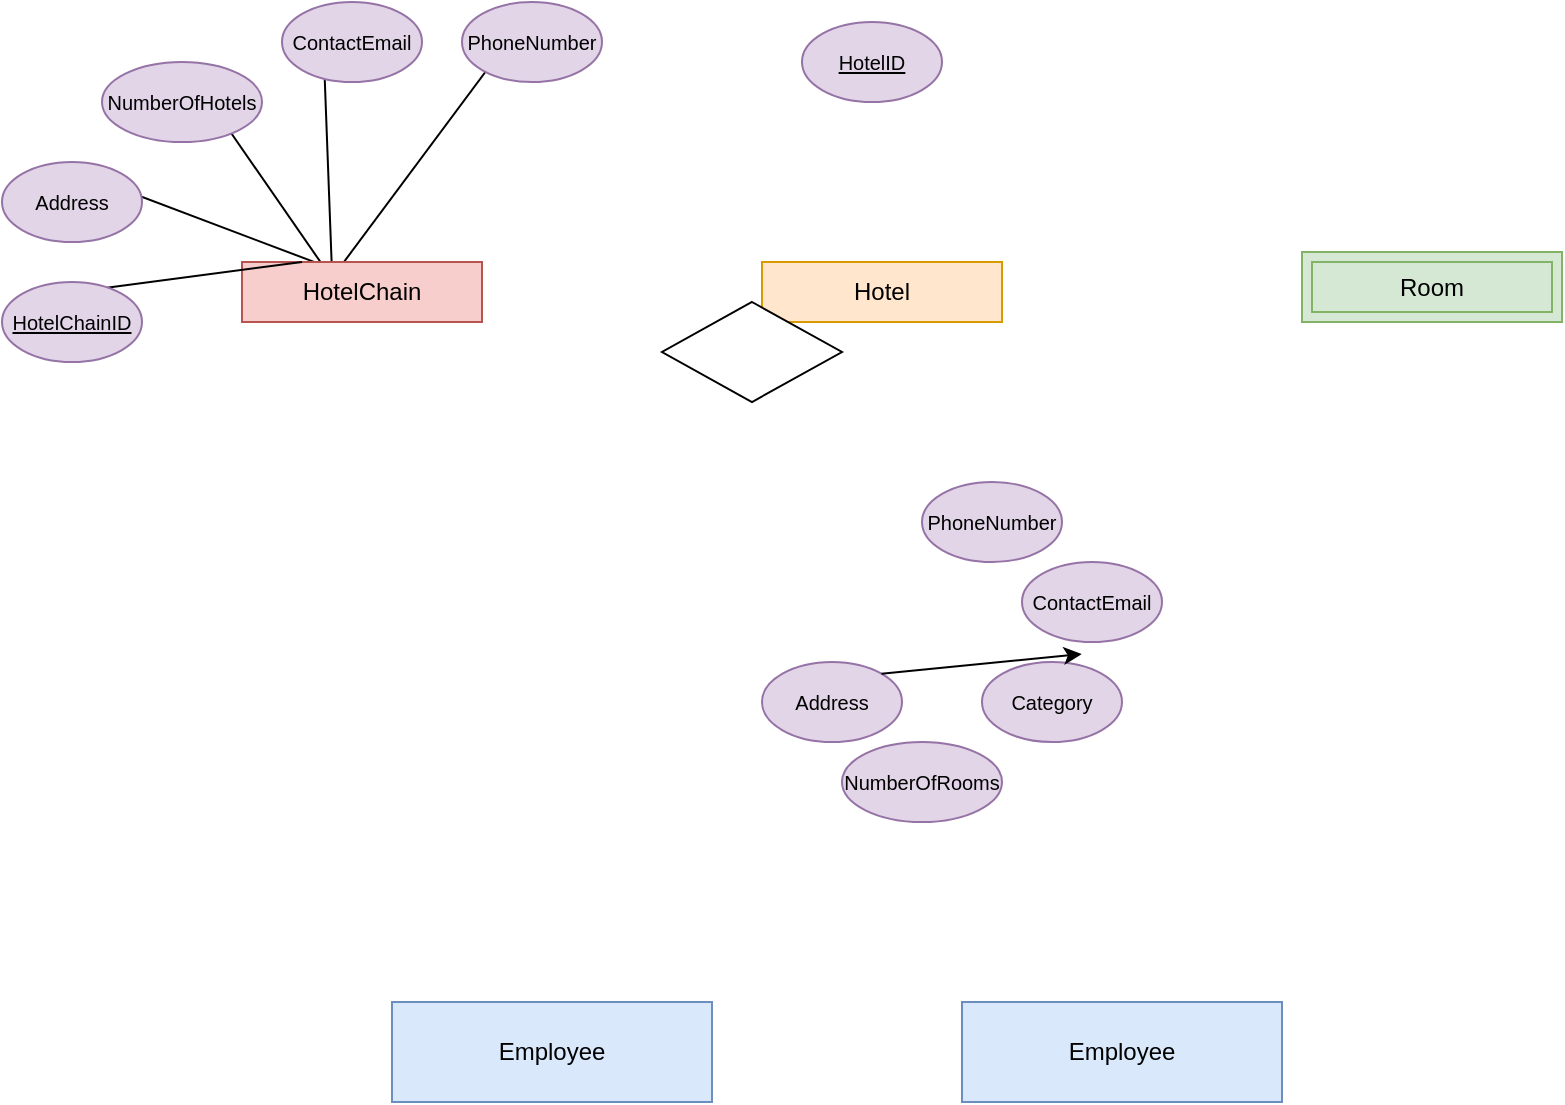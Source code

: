 <mxfile version="23.1.1" type="github">
  <diagram id="R2lEEEUBdFMjLlhIrx00" name="Page-1">
    <mxGraphModel dx="621" dy="449" grid="1" gridSize="10" guides="1" tooltips="1" connect="1" arrows="1" fold="1" page="1" pageScale="1" pageWidth="850" pageHeight="1100" math="0" shadow="0" extFonts="Permanent Marker^https://fonts.googleapis.com/css?family=Permanent+Marker">
      <root>
        <mxCell id="0" />
        <mxCell id="1" parent="0" />
        <mxCell id="n6qlhuI8QrUAEuEiPk_b-27" style="edgeStyle=none;orthogonalLoop=1;jettySize=auto;html=1;exitX=0.419;exitY=0.03;exitDx=0;exitDy=0;exitPerimeter=0;entryX=0.433;entryY=0.25;entryDx=0;entryDy=0;entryPerimeter=0;endArrow=none;endFill=0;" edge="1" parent="1" source="n6qlhuI8QrUAEuEiPk_b-12" target="n6qlhuI8QrUAEuEiPk_b-21">
          <mxGeometry relative="1" as="geometry" />
        </mxCell>
        <mxCell id="n6qlhuI8QrUAEuEiPk_b-26" style="edgeStyle=none;orthogonalLoop=1;jettySize=auto;html=1;exitX=0.374;exitY=0.065;exitDx=0;exitDy=0;exitPerimeter=0;entryX=0.29;entryY=0.25;entryDx=0;entryDy=0;entryPerimeter=0;endArrow=none;endFill=0;" edge="1" parent="1" source="n6qlhuI8QrUAEuEiPk_b-12" target="n6qlhuI8QrUAEuEiPk_b-20">
          <mxGeometry relative="1" as="geometry" />
        </mxCell>
        <mxCell id="n6qlhuI8QrUAEuEiPk_b-24" style="edgeStyle=none;orthogonalLoop=1;jettySize=auto;html=1;exitX=0.344;exitY=0.065;exitDx=0;exitDy=0;exitPerimeter=0;entryX=0.719;entryY=0.25;entryDx=0;entryDy=0;entryPerimeter=0;endArrow=none;endFill=0;" edge="1" parent="1" source="n6qlhuI8QrUAEuEiPk_b-12" target="n6qlhuI8QrUAEuEiPk_b-18">
          <mxGeometry relative="1" as="geometry" />
        </mxCell>
        <mxCell id="n6qlhuI8QrUAEuEiPk_b-25" style="edgeStyle=none;orthogonalLoop=1;jettySize=auto;html=1;exitX=0.5;exitY=1;exitDx=0;exitDy=0;exitPerimeter=0;entryX=0.5;entryY=0;entryDx=0;entryDy=0;endArrow=none;endFill=0;" edge="1" parent="1" source="n6qlhuI8QrUAEuEiPk_b-12" target="n6qlhuI8QrUAEuEiPk_b-19">
          <mxGeometry relative="1" as="geometry" />
        </mxCell>
        <mxCell id="n6qlhuI8QrUAEuEiPk_b-12" value="HotelChain" style="rounded=0;whiteSpace=wrap;html=1;fillColor=#f8cecc;strokeColor=#b85450;points=[[0,0,0,0,0],[0,0.25,0,0,0],[0,0.5,0,0,0],[0,0.75,0,0,0],[0,1,0,0,0],[0.25,0,0,0,0],[0.25,1,0,0,0],[0.5,0,0,0,0],[0.5,1,0,0,0],[0.75,0,0,0,0],[0.75,1,0,0,0],[1,0,0,0,0],[1,0.25,0,0,0],[1,0.5,0,0,0],[1,0.75,0,0,0],[1,1,0,0,0]];" vertex="1" parent="1">
          <mxGeometry x="140" y="180" width="120" height="30" as="geometry" />
        </mxCell>
        <mxCell id="n6qlhuI8QrUAEuEiPk_b-18" value="&lt;span style=&quot;font-size: 10px;&quot;&gt;Address&lt;br&gt;&lt;/span&gt;" style="ellipse;whiteSpace=wrap;html=1;fillColor=#e1d5e7;strokeColor=#9673a6;" vertex="1" parent="1">
          <mxGeometry x="20" y="130" width="70" height="40" as="geometry" />
        </mxCell>
        <mxCell id="n6qlhuI8QrUAEuEiPk_b-19" value="&lt;span style=&quot;font-size: 10px;&quot;&gt;NumberOfHotels&lt;br&gt;&lt;/span&gt;" style="ellipse;whiteSpace=wrap;html=1;fillColor=#e1d5e7;strokeColor=#9673a6;" vertex="1" parent="1">
          <mxGeometry x="70" y="80" width="80" height="40" as="geometry" />
        </mxCell>
        <mxCell id="n6qlhuI8QrUAEuEiPk_b-20" value="&lt;span style=&quot;font-size: 10px;&quot;&gt;ContactEmail&lt;br&gt;&lt;/span&gt;" style="ellipse;whiteSpace=wrap;html=1;fillColor=#e1d5e7;strokeColor=#9673a6;" vertex="1" parent="1">
          <mxGeometry x="160" y="50" width="70" height="40" as="geometry" />
        </mxCell>
        <mxCell id="n6qlhuI8QrUAEuEiPk_b-21" value="&lt;span style=&quot;font-size: 10px;&quot;&gt;PhoneNumber&lt;br&gt;&lt;/span&gt;" style="ellipse;whiteSpace=wrap;html=1;fillColor=#e1d5e7;strokeColor=#9673a6;" vertex="1" parent="1">
          <mxGeometry x="250" y="50" width="70" height="40" as="geometry" />
        </mxCell>
        <mxCell id="n6qlhuI8QrUAEuEiPk_b-23" style="edgeStyle=none;orthogonalLoop=1;jettySize=auto;html=1;exitX=0.25;exitY=0;exitDx=0;exitDy=0;exitPerimeter=0;endArrow=none;endFill=0;entryX=0.721;entryY=0.077;entryDx=0;entryDy=0;entryPerimeter=0;" edge="1" parent="1" source="n6qlhuI8QrUAEuEiPk_b-12" target="n6qlhuI8QrUAEuEiPk_b-13">
          <mxGeometry relative="1" as="geometry">
            <mxPoint x="140" y="330" as="targetPoint" />
          </mxGeometry>
        </mxCell>
        <mxCell id="n6qlhuI8QrUAEuEiPk_b-13" value="&lt;u&gt;&lt;font style=&quot;font-size: 10px;&quot;&gt;HotelChainID&lt;/font&gt;&lt;/u&gt;" style="ellipse;whiteSpace=wrap;html=1;fillColor=#e1d5e7;strokeColor=#9673a6;points=[[0,0,0,0,0],[0,0.5,0,0,0],[0,1,0,0,0],[0.5,0,0,0,0],[0.5,1,0,0,0],[1,0,0,0,0],[1,0.5,0,0,0],[1,1,0,0,0]];" vertex="1" parent="1">
          <mxGeometry x="20" y="190" width="70" height="40" as="geometry" />
        </mxCell>
        <mxCell id="n6qlhuI8QrUAEuEiPk_b-39" value="Hotel" style="rounded=0;whiteSpace=wrap;html=1;fillColor=#ffe6cc;strokeColor=#d79b00;points=[[0,0,0,0,0],[0,0.25,0,0,0],[0,0.5,0,0,0],[0,0.75,0,0,0],[0,1,0,0,0],[0.25,0,0,0,0],[0.25,1,0,0,0],[0.5,0,0,0,0],[0.5,1,0,0,0],[0.75,0,0,0,0],[0.75,1,0,0,0],[1,0,0,0,0],[1,0.25,0,0,0],[1,0.5,0,0,0],[1,0.75,0,0,0],[1,1,0,0,0]];" vertex="1" parent="1">
          <mxGeometry x="400" y="180" width="120" height="30" as="geometry" />
        </mxCell>
        <mxCell id="n6qlhuI8QrUAEuEiPk_b-40" value="&lt;u&gt;&lt;font style=&quot;font-size: 10px;&quot;&gt;HotelID&lt;/font&gt;&lt;/u&gt;" style="ellipse;whiteSpace=wrap;html=1;fillColor=#e1d5e7;strokeColor=#9673a6;points=[[0,0,0,0,0],[0,0.5,0,0,0],[0,1,0,0,0],[0.5,0,0,0,0],[0.5,1,0,0,0],[1,0,0,0,0],[1,0.5,0,0,0],[1,1,0,0,0]];" vertex="1" parent="1">
          <mxGeometry x="420" y="60" width="70" height="40" as="geometry" />
        </mxCell>
        <mxCell id="n6qlhuI8QrUAEuEiPk_b-41" value="&lt;span style=&quot;font-size: 10px;&quot;&gt;NumberOfRooms&lt;br&gt;&lt;/span&gt;" style="ellipse;whiteSpace=wrap;html=1;fillColor=#e1d5e7;strokeColor=#9673a6;" vertex="1" parent="1">
          <mxGeometry x="440" y="420" width="80" height="40" as="geometry" />
        </mxCell>
        <mxCell id="n6qlhuI8QrUAEuEiPk_b-42" value="&lt;span style=&quot;font-size: 10px;&quot;&gt;Address&lt;br&gt;&lt;/span&gt;" style="ellipse;whiteSpace=wrap;html=1;fillColor=#e1d5e7;strokeColor=#9673a6;" vertex="1" parent="1">
          <mxGeometry x="400" y="380" width="70" height="40" as="geometry" />
        </mxCell>
        <mxCell id="n6qlhuI8QrUAEuEiPk_b-43" value="&lt;span style=&quot;font-size: 10px;&quot;&gt;ContactEmail&lt;br&gt;&lt;/span&gt;" style="ellipse;whiteSpace=wrap;html=1;fillColor=#e1d5e7;strokeColor=#9673a6;" vertex="1" parent="1">
          <mxGeometry x="530" y="330" width="70" height="40" as="geometry" />
        </mxCell>
        <mxCell id="n6qlhuI8QrUAEuEiPk_b-45" value="Employee" style="rounded=0;whiteSpace=wrap;html=1;fillColor=#dae8fc;strokeColor=#6c8ebf;points=[[0,0,0,0,0],[0,0.25,0,0,0],[0,0.5,0,0,0],[0,0.75,0,0,0],[0,1,0,0,0],[0.25,0,0,0,0],[0.25,1,0,0,0],[0.5,0,0,0,0],[0.5,1,0,0,0],[0.75,0,0,0,0],[0.75,1,0,0,0],[1,0,0,0,0],[1,0.25,0,0,0],[1,0.5,0,0,0],[1,0.75,0,0,0],[1,1,0,0,0]];" vertex="1" parent="1">
          <mxGeometry x="215" y="550" width="160" height="50" as="geometry" />
        </mxCell>
        <mxCell id="n6qlhuI8QrUAEuEiPk_b-46" value="Employee" style="rounded=0;whiteSpace=wrap;html=1;fillColor=#dae8fc;strokeColor=#6c8ebf;points=[[0,0,0,0,0],[0,0.25,0,0,0],[0,0.5,0,0,0],[0,0.75,0,0,0],[0,1,0,0,0],[0.25,0,0,0,0],[0.25,1,0,0,0],[0.5,0,0,0,0],[0.5,1,0,0,0],[0.75,0,0,0,0],[0.75,1,0,0,0],[1,0,0,0,0],[1,0.25,0,0,0],[1,0.5,0,0,0],[1,0.75,0,0,0],[1,1,0,0,0]];" vertex="1" parent="1">
          <mxGeometry x="500" y="550" width="160" height="50" as="geometry" />
        </mxCell>
        <mxCell id="n6qlhuI8QrUAEuEiPk_b-47" value="&lt;span style=&quot;font-size: 10px;&quot;&gt;Category&lt;br&gt;&lt;/span&gt;" style="ellipse;whiteSpace=wrap;html=1;fillColor=#e1d5e7;strokeColor=#9673a6;" vertex="1" parent="1">
          <mxGeometry x="510" y="380" width="70" height="40" as="geometry" />
        </mxCell>
        <mxCell id="n6qlhuI8QrUAEuEiPk_b-48" style="edgeStyle=none;orthogonalLoop=1;jettySize=auto;html=1;exitX=1;exitY=0;exitDx=0;exitDy=0;entryX=0.712;entryY=-0.099;entryDx=0;entryDy=0;entryPerimeter=0;" edge="1" parent="1" source="n6qlhuI8QrUAEuEiPk_b-42" target="n6qlhuI8QrUAEuEiPk_b-47">
          <mxGeometry relative="1" as="geometry" />
        </mxCell>
        <mxCell id="n6qlhuI8QrUAEuEiPk_b-49" value="&lt;span style=&quot;font-size: 10px;&quot;&gt;PhoneNumber&lt;br&gt;&lt;/span&gt;" style="ellipse;whiteSpace=wrap;html=1;fillColor=#e1d5e7;strokeColor=#9673a6;" vertex="1" parent="1">
          <mxGeometry x="480" y="290" width="70" height="40" as="geometry" />
        </mxCell>
        <mxCell id="n6qlhuI8QrUAEuEiPk_b-51" value="Room" style="shape=ext;margin=3;double=1;whiteSpace=wrap;html=1;align=center;fillColor=#d5e8d4;strokeColor=#82b366;" vertex="1" parent="1">
          <mxGeometry x="670" y="175" width="130" height="35" as="geometry" />
        </mxCell>
        <mxCell id="n6qlhuI8QrUAEuEiPk_b-52" value="" style="shape=rhombus;perimeter=rhombusPerimeter;whiteSpace=wrap;html=1;align=center;" vertex="1" parent="1">
          <mxGeometry x="350" y="200" width="90" height="50" as="geometry" />
        </mxCell>
      </root>
    </mxGraphModel>
  </diagram>
</mxfile>
